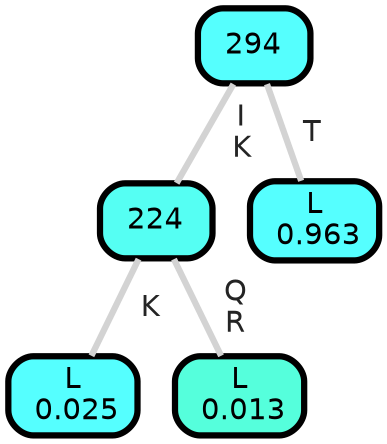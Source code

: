 graph Tree {
node [shape=box, style="filled, rounded",color="black",penwidth="3",fontcolor="black",                 fontname=helvetica] ;
graph [ranksep="0 equally", splines=straight,                 bgcolor=transparent, dpi=200] ;
edge [fontname=helvetica, fontweight=bold,fontcolor=grey14,color=lightgray] ;
0 [label="L
 0.025", fillcolor="#55ffff"] ;
1 [label="224", fillcolor="#55fff3"] ;
2 [label="L
 0.013", fillcolor="#55ffdc"] ;
3 [label="294", fillcolor="#55fffe"] ;
4 [label="L
 0.963", fillcolor="#55ffff"] ;
1 -- 0 [label=" K",penwidth=3] ;
1 -- 2 [label=" Q\n R",penwidth=3] ;
3 -- 1 [label=" I\n K",penwidth=3] ;
3 -- 4 [label=" T",penwidth=3] ;
{rank = same;}}
